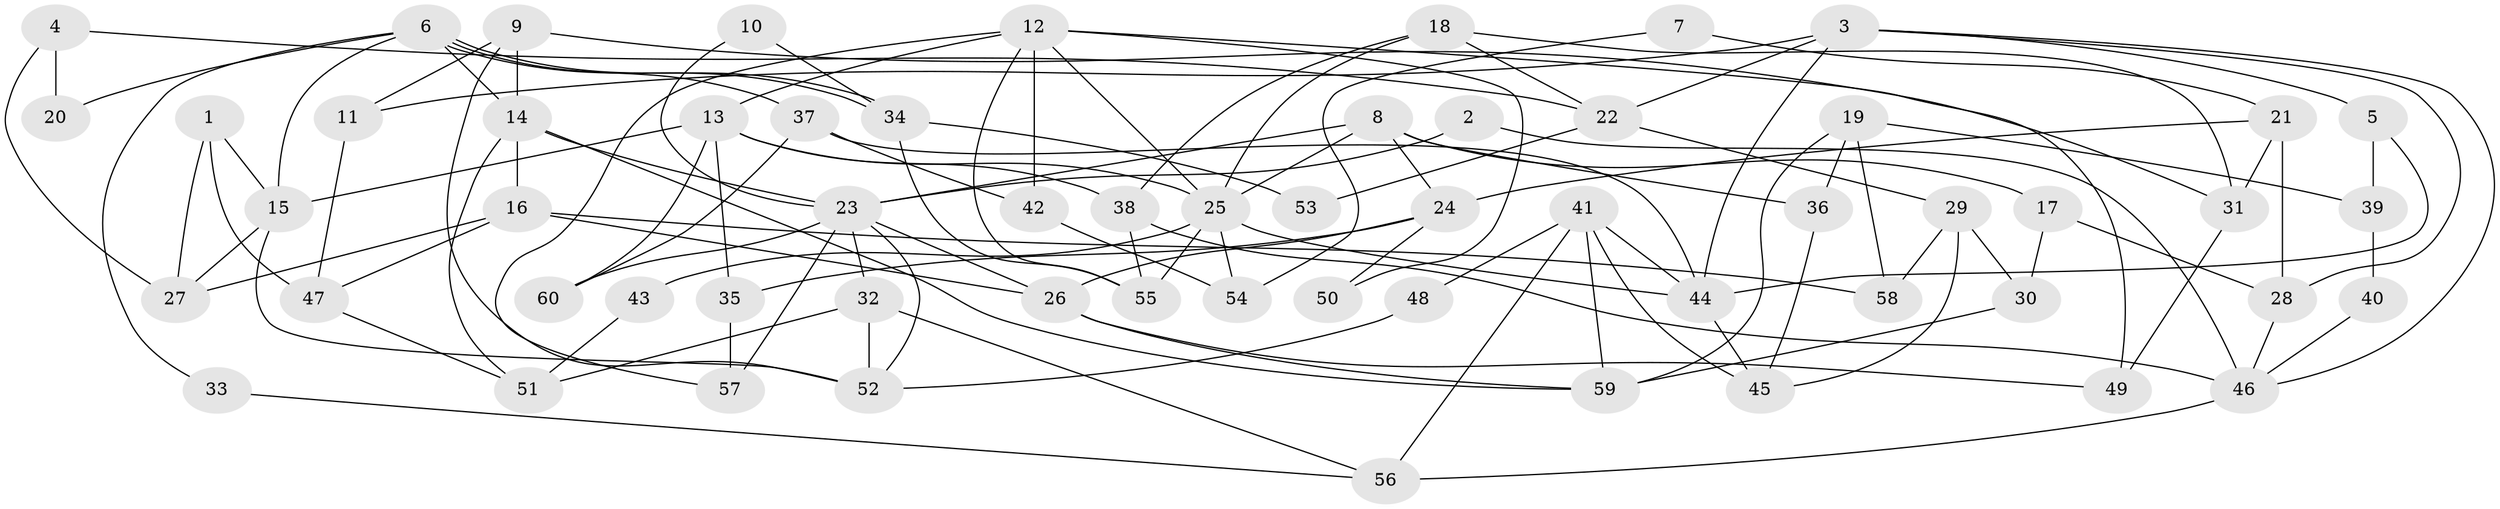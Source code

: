 // Generated by graph-tools (version 1.1) at 2025/35/03/09/25 02:35:53]
// undirected, 60 vertices, 120 edges
graph export_dot {
graph [start="1"]
  node [color=gray90,style=filled];
  1;
  2;
  3;
  4;
  5;
  6;
  7;
  8;
  9;
  10;
  11;
  12;
  13;
  14;
  15;
  16;
  17;
  18;
  19;
  20;
  21;
  22;
  23;
  24;
  25;
  26;
  27;
  28;
  29;
  30;
  31;
  32;
  33;
  34;
  35;
  36;
  37;
  38;
  39;
  40;
  41;
  42;
  43;
  44;
  45;
  46;
  47;
  48;
  49;
  50;
  51;
  52;
  53;
  54;
  55;
  56;
  57;
  58;
  59;
  60;
  1 -- 27;
  1 -- 15;
  1 -- 47;
  2 -- 23;
  2 -- 46;
  3 -- 28;
  3 -- 22;
  3 -- 5;
  3 -- 11;
  3 -- 44;
  3 -- 46;
  4 -- 27;
  4 -- 22;
  4 -- 20;
  5 -- 44;
  5 -- 39;
  6 -- 14;
  6 -- 34;
  6 -- 34;
  6 -- 15;
  6 -- 20;
  6 -- 33;
  6 -- 37;
  7 -- 54;
  7 -- 21;
  8 -- 36;
  8 -- 25;
  8 -- 17;
  8 -- 23;
  8 -- 24;
  9 -- 52;
  9 -- 14;
  9 -- 11;
  9 -- 31;
  10 -- 23;
  10 -- 34;
  11 -- 47;
  12 -- 55;
  12 -- 25;
  12 -- 13;
  12 -- 42;
  12 -- 49;
  12 -- 50;
  12 -- 57;
  13 -- 25;
  13 -- 15;
  13 -- 35;
  13 -- 38;
  13 -- 60;
  14 -- 16;
  14 -- 23;
  14 -- 51;
  14 -- 59;
  15 -- 27;
  15 -- 52;
  16 -- 47;
  16 -- 26;
  16 -- 27;
  16 -- 58;
  17 -- 28;
  17 -- 30;
  18 -- 31;
  18 -- 38;
  18 -- 22;
  18 -- 25;
  19 -- 58;
  19 -- 59;
  19 -- 36;
  19 -- 39;
  21 -- 31;
  21 -- 24;
  21 -- 28;
  22 -- 29;
  22 -- 53;
  23 -- 32;
  23 -- 26;
  23 -- 52;
  23 -- 57;
  23 -- 60;
  24 -- 35;
  24 -- 26;
  24 -- 50;
  25 -- 44;
  25 -- 43;
  25 -- 54;
  25 -- 55;
  26 -- 49;
  26 -- 59;
  28 -- 46;
  29 -- 30;
  29 -- 45;
  29 -- 58;
  30 -- 59;
  31 -- 49;
  32 -- 52;
  32 -- 51;
  32 -- 56;
  33 -- 56;
  34 -- 55;
  34 -- 53;
  35 -- 57;
  36 -- 45;
  37 -- 60;
  37 -- 42;
  37 -- 44;
  38 -- 46;
  38 -- 55;
  39 -- 40;
  40 -- 46;
  41 -- 59;
  41 -- 44;
  41 -- 45;
  41 -- 48;
  41 -- 56;
  42 -- 54;
  43 -- 51;
  44 -- 45;
  46 -- 56;
  47 -- 51;
  48 -- 52;
}
